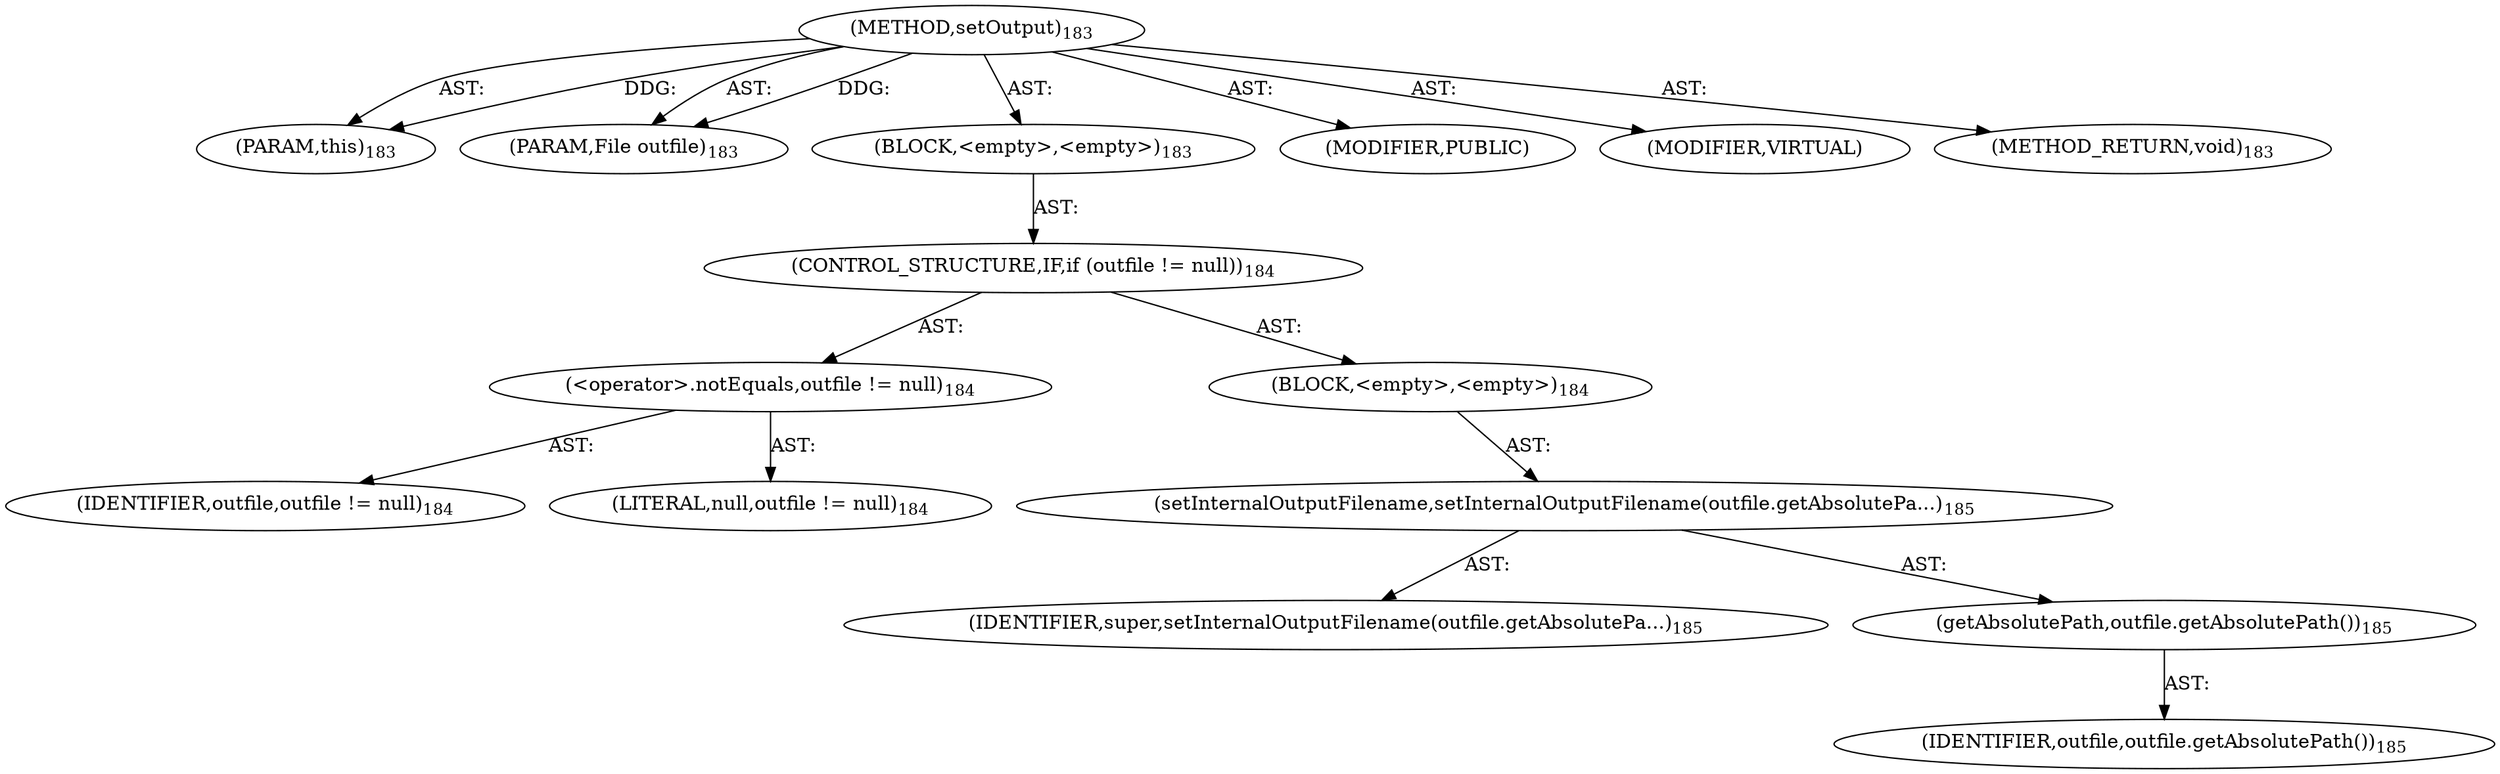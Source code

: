 digraph "setOutput" {  
"111669149704" [label = <(METHOD,setOutput)<SUB>183</SUB>> ]
"115964117008" [label = <(PARAM,this)<SUB>183</SUB>> ]
"115964117009" [label = <(PARAM,File outfile)<SUB>183</SUB>> ]
"25769803786" [label = <(BLOCK,&lt;empty&gt;,&lt;empty&gt;)<SUB>183</SUB>> ]
"47244640257" [label = <(CONTROL_STRUCTURE,IF,if (outfile != null))<SUB>184</SUB>> ]
"30064771117" [label = <(&lt;operator&gt;.notEquals,outfile != null)<SUB>184</SUB>> ]
"68719476781" [label = <(IDENTIFIER,outfile,outfile != null)<SUB>184</SUB>> ]
"90194313218" [label = <(LITERAL,null,outfile != null)<SUB>184</SUB>> ]
"25769803787" [label = <(BLOCK,&lt;empty&gt;,&lt;empty&gt;)<SUB>184</SUB>> ]
"30064771118" [label = <(setInternalOutputFilename,setInternalOutputFilename(outfile.getAbsolutePa...)<SUB>185</SUB>> ]
"68719476782" [label = <(IDENTIFIER,super,setInternalOutputFilename(outfile.getAbsolutePa...)<SUB>185</SUB>> ]
"30064771119" [label = <(getAbsolutePath,outfile.getAbsolutePath())<SUB>185</SUB>> ]
"68719476783" [label = <(IDENTIFIER,outfile,outfile.getAbsolutePath())<SUB>185</SUB>> ]
"133143986191" [label = <(MODIFIER,PUBLIC)> ]
"133143986192" [label = <(MODIFIER,VIRTUAL)> ]
"128849018888" [label = <(METHOD_RETURN,void)<SUB>183</SUB>> ]
  "111669149704" -> "115964117008"  [ label = "AST: "] 
  "111669149704" -> "115964117009"  [ label = "AST: "] 
  "111669149704" -> "25769803786"  [ label = "AST: "] 
  "111669149704" -> "133143986191"  [ label = "AST: "] 
  "111669149704" -> "133143986192"  [ label = "AST: "] 
  "111669149704" -> "128849018888"  [ label = "AST: "] 
  "25769803786" -> "47244640257"  [ label = "AST: "] 
  "47244640257" -> "30064771117"  [ label = "AST: "] 
  "47244640257" -> "25769803787"  [ label = "AST: "] 
  "30064771117" -> "68719476781"  [ label = "AST: "] 
  "30064771117" -> "90194313218"  [ label = "AST: "] 
  "25769803787" -> "30064771118"  [ label = "AST: "] 
  "30064771118" -> "68719476782"  [ label = "AST: "] 
  "30064771118" -> "30064771119"  [ label = "AST: "] 
  "30064771119" -> "68719476783"  [ label = "AST: "] 
  "111669149704" -> "115964117008"  [ label = "DDG: "] 
  "111669149704" -> "115964117009"  [ label = "DDG: "] 
}
